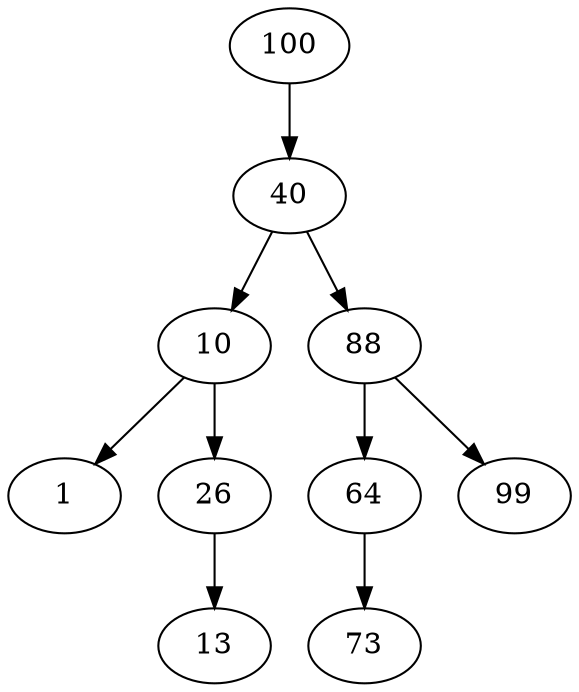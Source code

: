 digraph {
	100
	100 -> 40
	40
	40 -> 10
	10
	10 -> 1
	1
	10 -> 26
	26
	26 -> 13
	13
	40 -> 88
	88
	88 -> 64
	64
	64 -> 73
	73
	88 -> 99
	99
}
